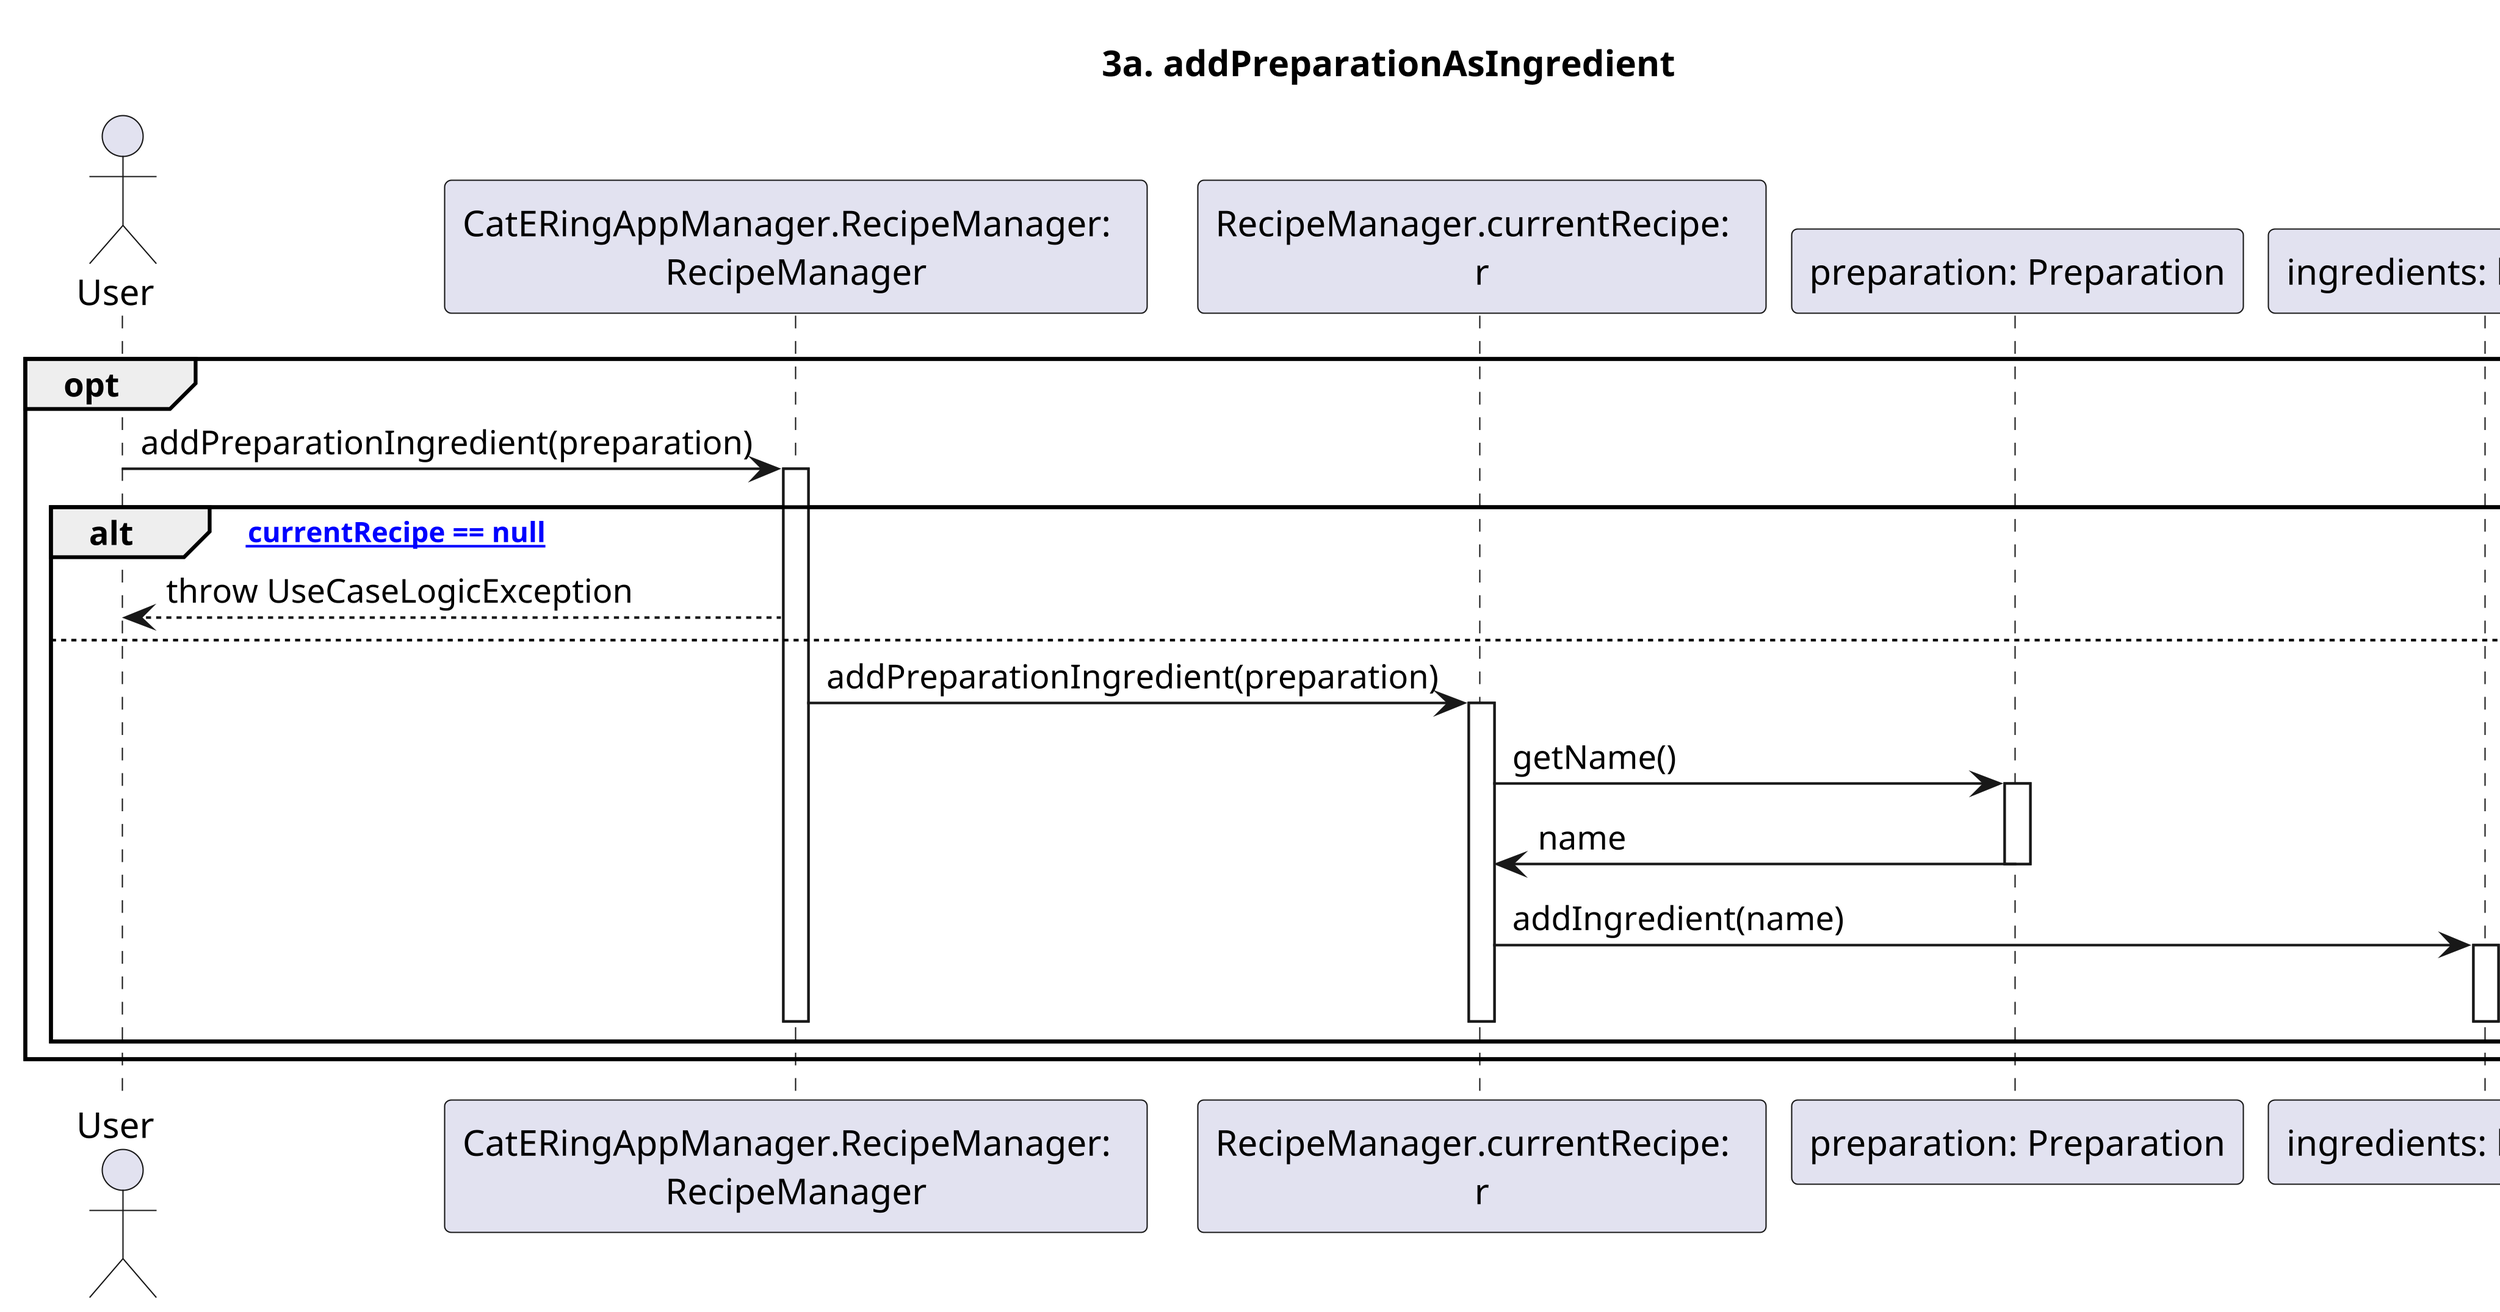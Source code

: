 @startuml

skinparam Dpi 400

title: 3a. addPreparationAsIngredient

Actor User
Participant "CatERingAppManager.RecipeManager:  \nRecipeManager" as RM
Participant "RecipeManager.currentRecipe:  \nr" as CR

opt 

	User -> RM: addPreparationIngredient(preparation)
	Activate RM

	alt ["currentRecipe == null"]
		RM --> User: throw UseCaseLogicException
	else 
		RM -> CR:  addPreparationIngredient(preparation)
		Activate CR
		CR -> "preparation: Preparation": getName()
		Activate "preparation: Preparation"
		"preparation: Preparation" -> CR: name
		Deactivate "preparation: Preparation"
		CR -> "ingredients: list<String>": addIngredient(name)
		Activate "ingredients: list<String>"
		Deactivate "ingredients: list<String>"
		Deactivate CR
		Deactivate RM
	end

end

@enduml
